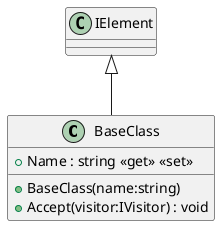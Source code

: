 @startuml
class BaseClass {
    + Name : string <<get>> <<set>>
    + BaseClass(name:string)
    + Accept(visitor:IVisitor) : void
}
IElement <|-- BaseClass
@enduml

